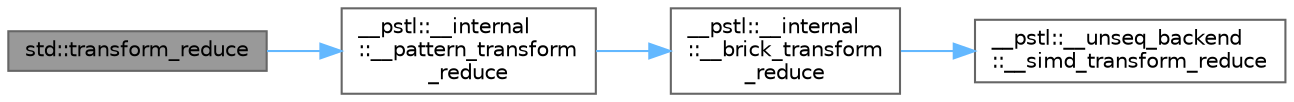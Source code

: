 digraph "std::transform_reduce"
{
 // LATEX_PDF_SIZE
  bgcolor="transparent";
  edge [fontname=Helvetica,fontsize=10,labelfontname=Helvetica,labelfontsize=10];
  node [fontname=Helvetica,fontsize=10,shape=box,height=0.2,width=0.4];
  rankdir="LR";
  Node1 [id="Node000001",label="std::transform_reduce",height=0.2,width=0.4,color="gray40", fillcolor="grey60", style="filled", fontcolor="black",tooltip=" "];
  Node1 -> Node2 [id="edge7_Node000001_Node000002",color="steelblue1",style="solid",tooltip=" "];
  Node2 [id="Node000002",label="__pstl::__internal\l::__pattern_transform\l_reduce",height=0.2,width=0.4,color="grey40", fillcolor="white", style="filled",URL="$namespace____pstl_1_1____internal.html#adc9b1a1468736ba57bfa4bbbc56a0440",tooltip=" "];
  Node2 -> Node3 [id="edge8_Node000002_Node000003",color="steelblue1",style="solid",tooltip=" "];
  Node3 [id="Node000003",label="__pstl::__internal\l::__brick_transform\l_reduce",height=0.2,width=0.4,color="grey40", fillcolor="white", style="filled",URL="$namespace____pstl_1_1____internal.html#acd4482d348cefeae69173c5b0ba19c22",tooltip=" "];
  Node3 -> Node4 [id="edge9_Node000003_Node000004",color="steelblue1",style="solid",tooltip=" "];
  Node4 [id="Node000004",label="__pstl::__unseq_backend\l::__simd_transform_reduce",height=0.2,width=0.4,color="grey40", fillcolor="white", style="filled",URL="$namespace____pstl_1_1____unseq__backend.html#afc12596caaca4854e89120ed63e7261e",tooltip=" "];
}
